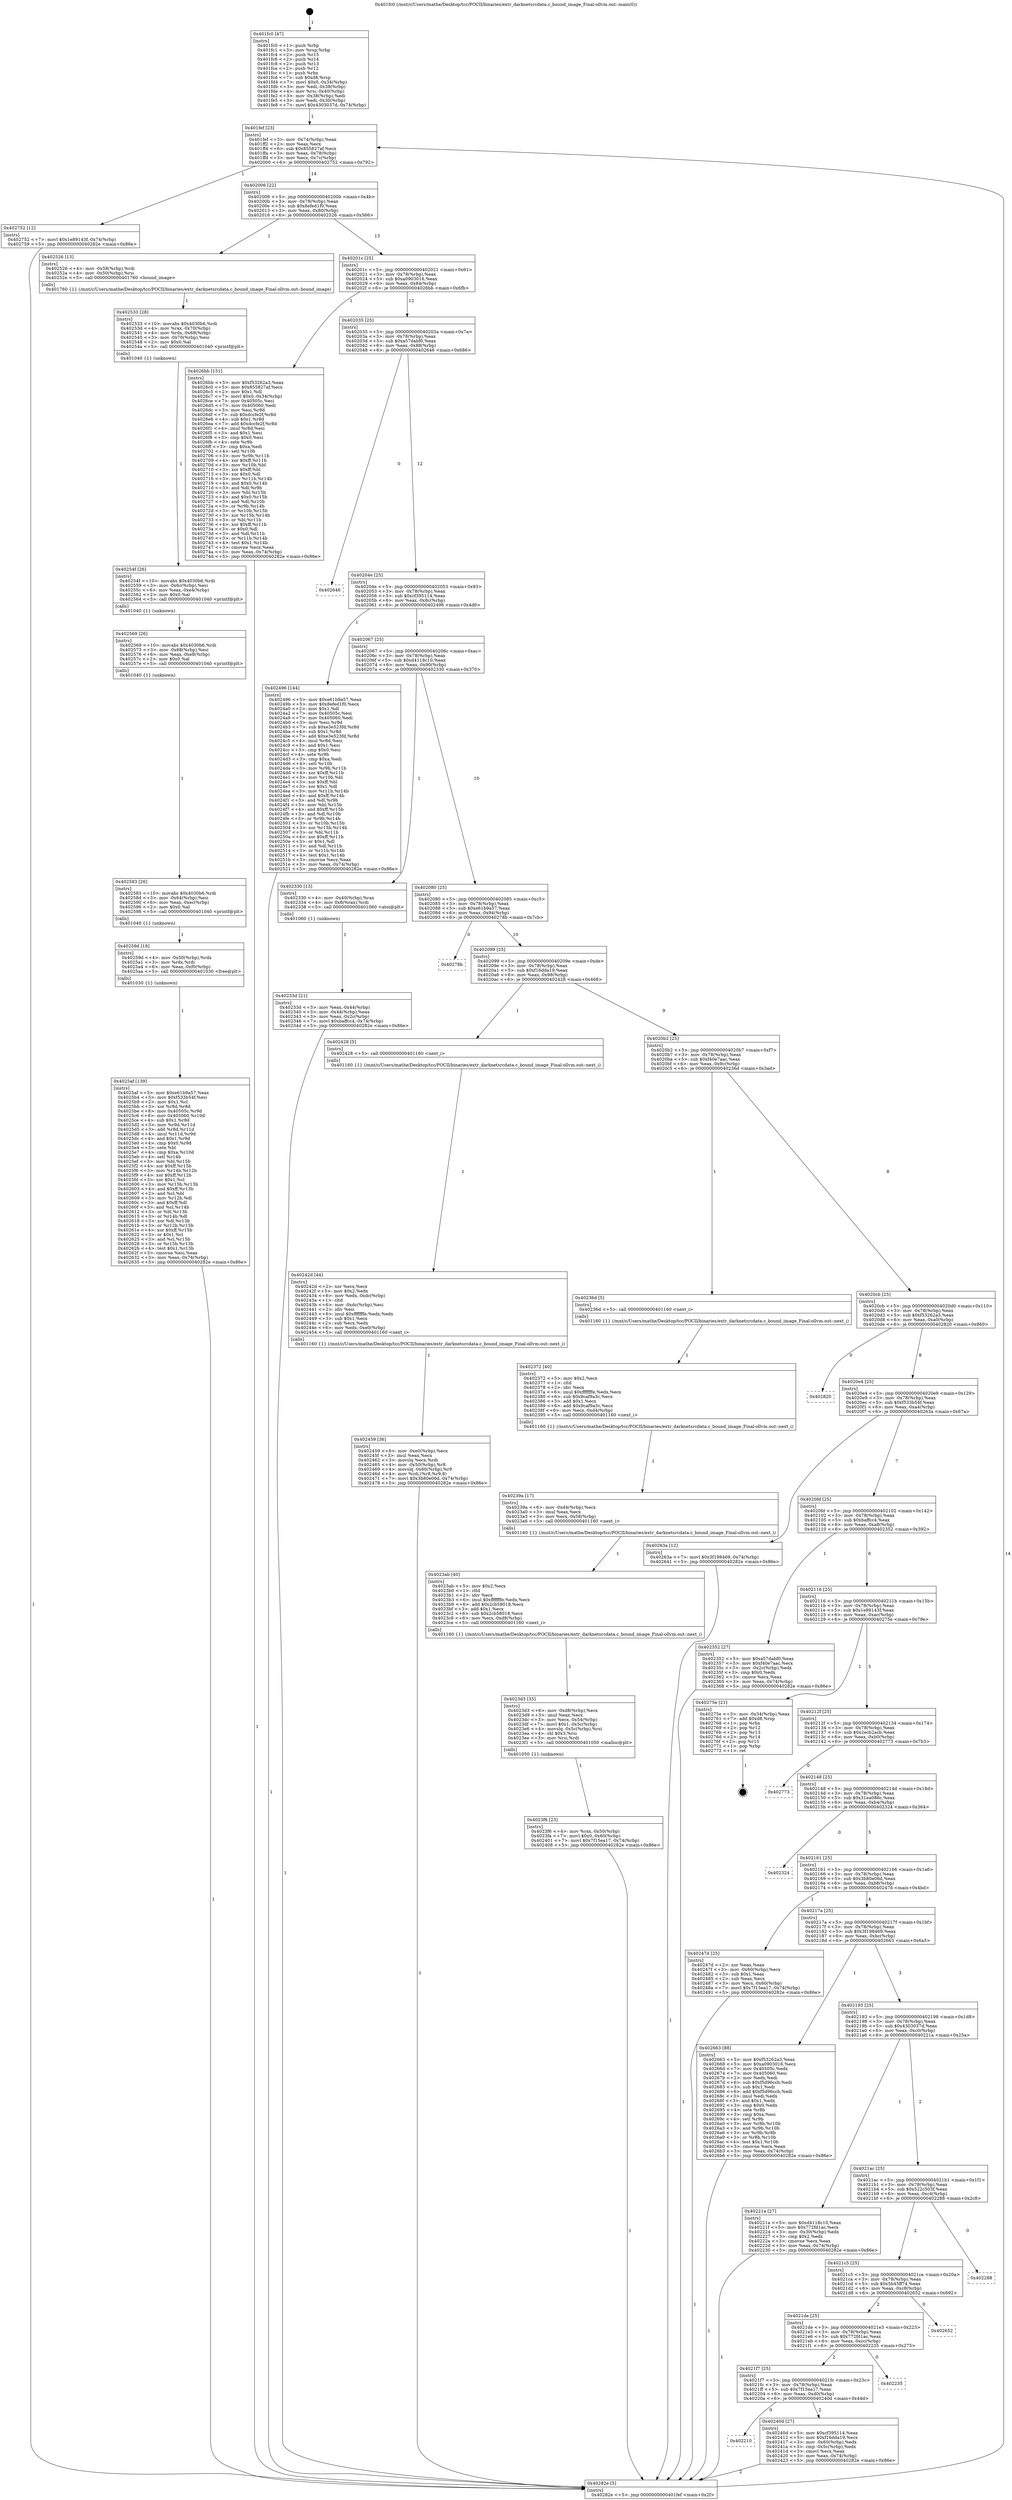 digraph "0x401fc0" {
  label = "0x401fc0 (/mnt/c/Users/mathe/Desktop/tcc/POCII/binaries/extr_darknetsrcdata.c_bound_image_Final-ollvm.out::main(0))"
  labelloc = "t"
  node[shape=record]

  Entry [label="",width=0.3,height=0.3,shape=circle,fillcolor=black,style=filled]
  "0x401fef" [label="{
     0x401fef [23]\l
     | [instrs]\l
     &nbsp;&nbsp;0x401fef \<+3\>: mov -0x74(%rbp),%eax\l
     &nbsp;&nbsp;0x401ff2 \<+2\>: mov %eax,%ecx\l
     &nbsp;&nbsp;0x401ff4 \<+6\>: sub $0x855827af,%ecx\l
     &nbsp;&nbsp;0x401ffa \<+3\>: mov %eax,-0x78(%rbp)\l
     &nbsp;&nbsp;0x401ffd \<+3\>: mov %ecx,-0x7c(%rbp)\l
     &nbsp;&nbsp;0x402000 \<+6\>: je 0000000000402752 \<main+0x792\>\l
  }"]
  "0x402752" [label="{
     0x402752 [12]\l
     | [instrs]\l
     &nbsp;&nbsp;0x402752 \<+7\>: movl $0x1e89143f,-0x74(%rbp)\l
     &nbsp;&nbsp;0x402759 \<+5\>: jmp 000000000040282e \<main+0x86e\>\l
  }"]
  "0x402006" [label="{
     0x402006 [22]\l
     | [instrs]\l
     &nbsp;&nbsp;0x402006 \<+5\>: jmp 000000000040200b \<main+0x4b\>\l
     &nbsp;&nbsp;0x40200b \<+3\>: mov -0x78(%rbp),%eax\l
     &nbsp;&nbsp;0x40200e \<+5\>: sub $0x8efed1f0,%eax\l
     &nbsp;&nbsp;0x402013 \<+3\>: mov %eax,-0x80(%rbp)\l
     &nbsp;&nbsp;0x402016 \<+6\>: je 0000000000402526 \<main+0x566\>\l
  }"]
  Exit [label="",width=0.3,height=0.3,shape=circle,fillcolor=black,style=filled,peripheries=2]
  "0x402526" [label="{
     0x402526 [13]\l
     | [instrs]\l
     &nbsp;&nbsp;0x402526 \<+4\>: mov -0x58(%rbp),%rdi\l
     &nbsp;&nbsp;0x40252a \<+4\>: mov -0x50(%rbp),%rsi\l
     &nbsp;&nbsp;0x40252e \<+5\>: call 0000000000401760 \<bound_image\>\l
     | [calls]\l
     &nbsp;&nbsp;0x401760 \{1\} (/mnt/c/Users/mathe/Desktop/tcc/POCII/binaries/extr_darknetsrcdata.c_bound_image_Final-ollvm.out::bound_image)\l
  }"]
  "0x40201c" [label="{
     0x40201c [25]\l
     | [instrs]\l
     &nbsp;&nbsp;0x40201c \<+5\>: jmp 0000000000402021 \<main+0x61\>\l
     &nbsp;&nbsp;0x402021 \<+3\>: mov -0x78(%rbp),%eax\l
     &nbsp;&nbsp;0x402024 \<+5\>: sub $0xa0903016,%eax\l
     &nbsp;&nbsp;0x402029 \<+6\>: mov %eax,-0x84(%rbp)\l
     &nbsp;&nbsp;0x40202f \<+6\>: je 00000000004026bb \<main+0x6fb\>\l
  }"]
  "0x4025af" [label="{
     0x4025af [139]\l
     | [instrs]\l
     &nbsp;&nbsp;0x4025af \<+5\>: mov $0xe61b9a57,%eax\l
     &nbsp;&nbsp;0x4025b4 \<+5\>: mov $0xf533b54f,%esi\l
     &nbsp;&nbsp;0x4025b9 \<+2\>: mov $0x1,%cl\l
     &nbsp;&nbsp;0x4025bb \<+3\>: xor %r8d,%r8d\l
     &nbsp;&nbsp;0x4025be \<+8\>: mov 0x40505c,%r9d\l
     &nbsp;&nbsp;0x4025c6 \<+8\>: mov 0x405060,%r10d\l
     &nbsp;&nbsp;0x4025ce \<+4\>: sub $0x1,%r8d\l
     &nbsp;&nbsp;0x4025d2 \<+3\>: mov %r9d,%r11d\l
     &nbsp;&nbsp;0x4025d5 \<+3\>: add %r8d,%r11d\l
     &nbsp;&nbsp;0x4025d8 \<+4\>: imul %r11d,%r9d\l
     &nbsp;&nbsp;0x4025dc \<+4\>: and $0x1,%r9d\l
     &nbsp;&nbsp;0x4025e0 \<+4\>: cmp $0x0,%r9d\l
     &nbsp;&nbsp;0x4025e4 \<+3\>: sete %bl\l
     &nbsp;&nbsp;0x4025e7 \<+4\>: cmp $0xa,%r10d\l
     &nbsp;&nbsp;0x4025eb \<+4\>: setl %r14b\l
     &nbsp;&nbsp;0x4025ef \<+3\>: mov %bl,%r15b\l
     &nbsp;&nbsp;0x4025f2 \<+4\>: xor $0xff,%r15b\l
     &nbsp;&nbsp;0x4025f6 \<+3\>: mov %r14b,%r12b\l
     &nbsp;&nbsp;0x4025f9 \<+4\>: xor $0xff,%r12b\l
     &nbsp;&nbsp;0x4025fd \<+3\>: xor $0x1,%cl\l
     &nbsp;&nbsp;0x402600 \<+3\>: mov %r15b,%r13b\l
     &nbsp;&nbsp;0x402603 \<+4\>: and $0xff,%r13b\l
     &nbsp;&nbsp;0x402607 \<+2\>: and %cl,%bl\l
     &nbsp;&nbsp;0x402609 \<+3\>: mov %r12b,%dl\l
     &nbsp;&nbsp;0x40260c \<+3\>: and $0xff,%dl\l
     &nbsp;&nbsp;0x40260f \<+3\>: and %cl,%r14b\l
     &nbsp;&nbsp;0x402612 \<+3\>: or %bl,%r13b\l
     &nbsp;&nbsp;0x402615 \<+3\>: or %r14b,%dl\l
     &nbsp;&nbsp;0x402618 \<+3\>: xor %dl,%r13b\l
     &nbsp;&nbsp;0x40261b \<+3\>: or %r12b,%r15b\l
     &nbsp;&nbsp;0x40261e \<+4\>: xor $0xff,%r15b\l
     &nbsp;&nbsp;0x402622 \<+3\>: or $0x1,%cl\l
     &nbsp;&nbsp;0x402625 \<+3\>: and %cl,%r15b\l
     &nbsp;&nbsp;0x402628 \<+3\>: or %r15b,%r13b\l
     &nbsp;&nbsp;0x40262b \<+4\>: test $0x1,%r13b\l
     &nbsp;&nbsp;0x40262f \<+3\>: cmovne %esi,%eax\l
     &nbsp;&nbsp;0x402632 \<+3\>: mov %eax,-0x74(%rbp)\l
     &nbsp;&nbsp;0x402635 \<+5\>: jmp 000000000040282e \<main+0x86e\>\l
  }"]
  "0x4026bb" [label="{
     0x4026bb [151]\l
     | [instrs]\l
     &nbsp;&nbsp;0x4026bb \<+5\>: mov $0xf53262a3,%eax\l
     &nbsp;&nbsp;0x4026c0 \<+5\>: mov $0x855827af,%ecx\l
     &nbsp;&nbsp;0x4026c5 \<+2\>: mov $0x1,%dl\l
     &nbsp;&nbsp;0x4026c7 \<+7\>: movl $0x0,-0x34(%rbp)\l
     &nbsp;&nbsp;0x4026ce \<+7\>: mov 0x40505c,%esi\l
     &nbsp;&nbsp;0x4026d5 \<+7\>: mov 0x405060,%edi\l
     &nbsp;&nbsp;0x4026dc \<+3\>: mov %esi,%r8d\l
     &nbsp;&nbsp;0x4026df \<+7\>: sub $0xdccfe2f,%r8d\l
     &nbsp;&nbsp;0x4026e6 \<+4\>: sub $0x1,%r8d\l
     &nbsp;&nbsp;0x4026ea \<+7\>: add $0xdccfe2f,%r8d\l
     &nbsp;&nbsp;0x4026f1 \<+4\>: imul %r8d,%esi\l
     &nbsp;&nbsp;0x4026f5 \<+3\>: and $0x1,%esi\l
     &nbsp;&nbsp;0x4026f8 \<+3\>: cmp $0x0,%esi\l
     &nbsp;&nbsp;0x4026fb \<+4\>: sete %r9b\l
     &nbsp;&nbsp;0x4026ff \<+3\>: cmp $0xa,%edi\l
     &nbsp;&nbsp;0x402702 \<+4\>: setl %r10b\l
     &nbsp;&nbsp;0x402706 \<+3\>: mov %r9b,%r11b\l
     &nbsp;&nbsp;0x402709 \<+4\>: xor $0xff,%r11b\l
     &nbsp;&nbsp;0x40270d \<+3\>: mov %r10b,%bl\l
     &nbsp;&nbsp;0x402710 \<+3\>: xor $0xff,%bl\l
     &nbsp;&nbsp;0x402713 \<+3\>: xor $0x0,%dl\l
     &nbsp;&nbsp;0x402716 \<+3\>: mov %r11b,%r14b\l
     &nbsp;&nbsp;0x402719 \<+4\>: and $0x0,%r14b\l
     &nbsp;&nbsp;0x40271d \<+3\>: and %dl,%r9b\l
     &nbsp;&nbsp;0x402720 \<+3\>: mov %bl,%r15b\l
     &nbsp;&nbsp;0x402723 \<+4\>: and $0x0,%r15b\l
     &nbsp;&nbsp;0x402727 \<+3\>: and %dl,%r10b\l
     &nbsp;&nbsp;0x40272a \<+3\>: or %r9b,%r14b\l
     &nbsp;&nbsp;0x40272d \<+3\>: or %r10b,%r15b\l
     &nbsp;&nbsp;0x402730 \<+3\>: xor %r15b,%r14b\l
     &nbsp;&nbsp;0x402733 \<+3\>: or %bl,%r11b\l
     &nbsp;&nbsp;0x402736 \<+4\>: xor $0xff,%r11b\l
     &nbsp;&nbsp;0x40273a \<+3\>: or $0x0,%dl\l
     &nbsp;&nbsp;0x40273d \<+3\>: and %dl,%r11b\l
     &nbsp;&nbsp;0x402740 \<+3\>: or %r11b,%r14b\l
     &nbsp;&nbsp;0x402743 \<+4\>: test $0x1,%r14b\l
     &nbsp;&nbsp;0x402747 \<+3\>: cmovne %ecx,%eax\l
     &nbsp;&nbsp;0x40274a \<+3\>: mov %eax,-0x74(%rbp)\l
     &nbsp;&nbsp;0x40274d \<+5\>: jmp 000000000040282e \<main+0x86e\>\l
  }"]
  "0x402035" [label="{
     0x402035 [25]\l
     | [instrs]\l
     &nbsp;&nbsp;0x402035 \<+5\>: jmp 000000000040203a \<main+0x7a\>\l
     &nbsp;&nbsp;0x40203a \<+3\>: mov -0x78(%rbp),%eax\l
     &nbsp;&nbsp;0x40203d \<+5\>: sub $0xa57dabf0,%eax\l
     &nbsp;&nbsp;0x402042 \<+6\>: mov %eax,-0x88(%rbp)\l
     &nbsp;&nbsp;0x402048 \<+6\>: je 0000000000402646 \<main+0x686\>\l
  }"]
  "0x40259d" [label="{
     0x40259d [18]\l
     | [instrs]\l
     &nbsp;&nbsp;0x40259d \<+4\>: mov -0x50(%rbp),%rdx\l
     &nbsp;&nbsp;0x4025a1 \<+3\>: mov %rdx,%rdi\l
     &nbsp;&nbsp;0x4025a4 \<+6\>: mov %eax,-0xf0(%rbp)\l
     &nbsp;&nbsp;0x4025aa \<+5\>: call 0000000000401030 \<free@plt\>\l
     | [calls]\l
     &nbsp;&nbsp;0x401030 \{1\} (unknown)\l
  }"]
  "0x402646" [label="{
     0x402646\l
  }", style=dashed]
  "0x40204e" [label="{
     0x40204e [25]\l
     | [instrs]\l
     &nbsp;&nbsp;0x40204e \<+5\>: jmp 0000000000402053 \<main+0x93\>\l
     &nbsp;&nbsp;0x402053 \<+3\>: mov -0x78(%rbp),%eax\l
     &nbsp;&nbsp;0x402056 \<+5\>: sub $0xcf395114,%eax\l
     &nbsp;&nbsp;0x40205b \<+6\>: mov %eax,-0x8c(%rbp)\l
     &nbsp;&nbsp;0x402061 \<+6\>: je 0000000000402496 \<main+0x4d6\>\l
  }"]
  "0x402583" [label="{
     0x402583 [26]\l
     | [instrs]\l
     &nbsp;&nbsp;0x402583 \<+10\>: movabs $0x4030b6,%rdi\l
     &nbsp;&nbsp;0x40258d \<+3\>: mov -0x64(%rbp),%esi\l
     &nbsp;&nbsp;0x402590 \<+6\>: mov %eax,-0xec(%rbp)\l
     &nbsp;&nbsp;0x402596 \<+2\>: mov $0x0,%al\l
     &nbsp;&nbsp;0x402598 \<+5\>: call 0000000000401040 \<printf@plt\>\l
     | [calls]\l
     &nbsp;&nbsp;0x401040 \{1\} (unknown)\l
  }"]
  "0x402496" [label="{
     0x402496 [144]\l
     | [instrs]\l
     &nbsp;&nbsp;0x402496 \<+5\>: mov $0xe61b9a57,%eax\l
     &nbsp;&nbsp;0x40249b \<+5\>: mov $0x8efed1f0,%ecx\l
     &nbsp;&nbsp;0x4024a0 \<+2\>: mov $0x1,%dl\l
     &nbsp;&nbsp;0x4024a2 \<+7\>: mov 0x40505c,%esi\l
     &nbsp;&nbsp;0x4024a9 \<+7\>: mov 0x405060,%edi\l
     &nbsp;&nbsp;0x4024b0 \<+3\>: mov %esi,%r8d\l
     &nbsp;&nbsp;0x4024b3 \<+7\>: sub $0xe3e523fd,%r8d\l
     &nbsp;&nbsp;0x4024ba \<+4\>: sub $0x1,%r8d\l
     &nbsp;&nbsp;0x4024be \<+7\>: add $0xe3e523fd,%r8d\l
     &nbsp;&nbsp;0x4024c5 \<+4\>: imul %r8d,%esi\l
     &nbsp;&nbsp;0x4024c9 \<+3\>: and $0x1,%esi\l
     &nbsp;&nbsp;0x4024cc \<+3\>: cmp $0x0,%esi\l
     &nbsp;&nbsp;0x4024cf \<+4\>: sete %r9b\l
     &nbsp;&nbsp;0x4024d3 \<+3\>: cmp $0xa,%edi\l
     &nbsp;&nbsp;0x4024d6 \<+4\>: setl %r10b\l
     &nbsp;&nbsp;0x4024da \<+3\>: mov %r9b,%r11b\l
     &nbsp;&nbsp;0x4024dd \<+4\>: xor $0xff,%r11b\l
     &nbsp;&nbsp;0x4024e1 \<+3\>: mov %r10b,%bl\l
     &nbsp;&nbsp;0x4024e4 \<+3\>: xor $0xff,%bl\l
     &nbsp;&nbsp;0x4024e7 \<+3\>: xor $0x1,%dl\l
     &nbsp;&nbsp;0x4024ea \<+3\>: mov %r11b,%r14b\l
     &nbsp;&nbsp;0x4024ed \<+4\>: and $0xff,%r14b\l
     &nbsp;&nbsp;0x4024f1 \<+3\>: and %dl,%r9b\l
     &nbsp;&nbsp;0x4024f4 \<+3\>: mov %bl,%r15b\l
     &nbsp;&nbsp;0x4024f7 \<+4\>: and $0xff,%r15b\l
     &nbsp;&nbsp;0x4024fb \<+3\>: and %dl,%r10b\l
     &nbsp;&nbsp;0x4024fe \<+3\>: or %r9b,%r14b\l
     &nbsp;&nbsp;0x402501 \<+3\>: or %r10b,%r15b\l
     &nbsp;&nbsp;0x402504 \<+3\>: xor %r15b,%r14b\l
     &nbsp;&nbsp;0x402507 \<+3\>: or %bl,%r11b\l
     &nbsp;&nbsp;0x40250a \<+4\>: xor $0xff,%r11b\l
     &nbsp;&nbsp;0x40250e \<+3\>: or $0x1,%dl\l
     &nbsp;&nbsp;0x402511 \<+3\>: and %dl,%r11b\l
     &nbsp;&nbsp;0x402514 \<+3\>: or %r11b,%r14b\l
     &nbsp;&nbsp;0x402517 \<+4\>: test $0x1,%r14b\l
     &nbsp;&nbsp;0x40251b \<+3\>: cmovne %ecx,%eax\l
     &nbsp;&nbsp;0x40251e \<+3\>: mov %eax,-0x74(%rbp)\l
     &nbsp;&nbsp;0x402521 \<+5\>: jmp 000000000040282e \<main+0x86e\>\l
  }"]
  "0x402067" [label="{
     0x402067 [25]\l
     | [instrs]\l
     &nbsp;&nbsp;0x402067 \<+5\>: jmp 000000000040206c \<main+0xac\>\l
     &nbsp;&nbsp;0x40206c \<+3\>: mov -0x78(%rbp),%eax\l
     &nbsp;&nbsp;0x40206f \<+5\>: sub $0xd4118c10,%eax\l
     &nbsp;&nbsp;0x402074 \<+6\>: mov %eax,-0x90(%rbp)\l
     &nbsp;&nbsp;0x40207a \<+6\>: je 0000000000402330 \<main+0x370\>\l
  }"]
  "0x402569" [label="{
     0x402569 [26]\l
     | [instrs]\l
     &nbsp;&nbsp;0x402569 \<+10\>: movabs $0x4030b6,%rdi\l
     &nbsp;&nbsp;0x402573 \<+3\>: mov -0x68(%rbp),%esi\l
     &nbsp;&nbsp;0x402576 \<+6\>: mov %eax,-0xe8(%rbp)\l
     &nbsp;&nbsp;0x40257c \<+2\>: mov $0x0,%al\l
     &nbsp;&nbsp;0x40257e \<+5\>: call 0000000000401040 \<printf@plt\>\l
     | [calls]\l
     &nbsp;&nbsp;0x401040 \{1\} (unknown)\l
  }"]
  "0x402330" [label="{
     0x402330 [13]\l
     | [instrs]\l
     &nbsp;&nbsp;0x402330 \<+4\>: mov -0x40(%rbp),%rax\l
     &nbsp;&nbsp;0x402334 \<+4\>: mov 0x8(%rax),%rdi\l
     &nbsp;&nbsp;0x402338 \<+5\>: call 0000000000401060 \<atoi@plt\>\l
     | [calls]\l
     &nbsp;&nbsp;0x401060 \{1\} (unknown)\l
  }"]
  "0x402080" [label="{
     0x402080 [25]\l
     | [instrs]\l
     &nbsp;&nbsp;0x402080 \<+5\>: jmp 0000000000402085 \<main+0xc5\>\l
     &nbsp;&nbsp;0x402085 \<+3\>: mov -0x78(%rbp),%eax\l
     &nbsp;&nbsp;0x402088 \<+5\>: sub $0xe61b9a57,%eax\l
     &nbsp;&nbsp;0x40208d \<+6\>: mov %eax,-0x94(%rbp)\l
     &nbsp;&nbsp;0x402093 \<+6\>: je 000000000040278b \<main+0x7cb\>\l
  }"]
  "0x40254f" [label="{
     0x40254f [26]\l
     | [instrs]\l
     &nbsp;&nbsp;0x40254f \<+10\>: movabs $0x4030b6,%rdi\l
     &nbsp;&nbsp;0x402559 \<+3\>: mov -0x6c(%rbp),%esi\l
     &nbsp;&nbsp;0x40255c \<+6\>: mov %eax,-0xe4(%rbp)\l
     &nbsp;&nbsp;0x402562 \<+2\>: mov $0x0,%al\l
     &nbsp;&nbsp;0x402564 \<+5\>: call 0000000000401040 \<printf@plt\>\l
     | [calls]\l
     &nbsp;&nbsp;0x401040 \{1\} (unknown)\l
  }"]
  "0x40278b" [label="{
     0x40278b\l
  }", style=dashed]
  "0x402099" [label="{
     0x402099 [25]\l
     | [instrs]\l
     &nbsp;&nbsp;0x402099 \<+5\>: jmp 000000000040209e \<main+0xde\>\l
     &nbsp;&nbsp;0x40209e \<+3\>: mov -0x78(%rbp),%eax\l
     &nbsp;&nbsp;0x4020a1 \<+5\>: sub $0xf16dda19,%eax\l
     &nbsp;&nbsp;0x4020a6 \<+6\>: mov %eax,-0x98(%rbp)\l
     &nbsp;&nbsp;0x4020ac \<+6\>: je 0000000000402428 \<main+0x468\>\l
  }"]
  "0x402533" [label="{
     0x402533 [28]\l
     | [instrs]\l
     &nbsp;&nbsp;0x402533 \<+10\>: movabs $0x4030b6,%rdi\l
     &nbsp;&nbsp;0x40253d \<+4\>: mov %rax,-0x70(%rbp)\l
     &nbsp;&nbsp;0x402541 \<+4\>: mov %rdx,-0x68(%rbp)\l
     &nbsp;&nbsp;0x402545 \<+3\>: mov -0x70(%rbp),%esi\l
     &nbsp;&nbsp;0x402548 \<+2\>: mov $0x0,%al\l
     &nbsp;&nbsp;0x40254a \<+5\>: call 0000000000401040 \<printf@plt\>\l
     | [calls]\l
     &nbsp;&nbsp;0x401040 \{1\} (unknown)\l
  }"]
  "0x402428" [label="{
     0x402428 [5]\l
     | [instrs]\l
     &nbsp;&nbsp;0x402428 \<+5\>: call 0000000000401160 \<next_i\>\l
     | [calls]\l
     &nbsp;&nbsp;0x401160 \{1\} (/mnt/c/Users/mathe/Desktop/tcc/POCII/binaries/extr_darknetsrcdata.c_bound_image_Final-ollvm.out::next_i)\l
  }"]
  "0x4020b2" [label="{
     0x4020b2 [25]\l
     | [instrs]\l
     &nbsp;&nbsp;0x4020b2 \<+5\>: jmp 00000000004020b7 \<main+0xf7\>\l
     &nbsp;&nbsp;0x4020b7 \<+3\>: mov -0x78(%rbp),%eax\l
     &nbsp;&nbsp;0x4020ba \<+5\>: sub $0xf40e7aac,%eax\l
     &nbsp;&nbsp;0x4020bf \<+6\>: mov %eax,-0x9c(%rbp)\l
     &nbsp;&nbsp;0x4020c5 \<+6\>: je 000000000040236d \<main+0x3ad\>\l
  }"]
  "0x402459" [label="{
     0x402459 [36]\l
     | [instrs]\l
     &nbsp;&nbsp;0x402459 \<+6\>: mov -0xe0(%rbp),%ecx\l
     &nbsp;&nbsp;0x40245f \<+3\>: imul %eax,%ecx\l
     &nbsp;&nbsp;0x402462 \<+3\>: movslq %ecx,%rdi\l
     &nbsp;&nbsp;0x402465 \<+4\>: mov -0x50(%rbp),%r8\l
     &nbsp;&nbsp;0x402469 \<+4\>: movslq -0x60(%rbp),%r9\l
     &nbsp;&nbsp;0x40246d \<+4\>: mov %rdi,(%r8,%r9,8)\l
     &nbsp;&nbsp;0x402471 \<+7\>: movl $0x3b80e06d,-0x74(%rbp)\l
     &nbsp;&nbsp;0x402478 \<+5\>: jmp 000000000040282e \<main+0x86e\>\l
  }"]
  "0x40236d" [label="{
     0x40236d [5]\l
     | [instrs]\l
     &nbsp;&nbsp;0x40236d \<+5\>: call 0000000000401160 \<next_i\>\l
     | [calls]\l
     &nbsp;&nbsp;0x401160 \{1\} (/mnt/c/Users/mathe/Desktop/tcc/POCII/binaries/extr_darknetsrcdata.c_bound_image_Final-ollvm.out::next_i)\l
  }"]
  "0x4020cb" [label="{
     0x4020cb [25]\l
     | [instrs]\l
     &nbsp;&nbsp;0x4020cb \<+5\>: jmp 00000000004020d0 \<main+0x110\>\l
     &nbsp;&nbsp;0x4020d0 \<+3\>: mov -0x78(%rbp),%eax\l
     &nbsp;&nbsp;0x4020d3 \<+5\>: sub $0xf53262a3,%eax\l
     &nbsp;&nbsp;0x4020d8 \<+6\>: mov %eax,-0xa0(%rbp)\l
     &nbsp;&nbsp;0x4020de \<+6\>: je 0000000000402820 \<main+0x860\>\l
  }"]
  "0x40242d" [label="{
     0x40242d [44]\l
     | [instrs]\l
     &nbsp;&nbsp;0x40242d \<+2\>: xor %ecx,%ecx\l
     &nbsp;&nbsp;0x40242f \<+5\>: mov $0x2,%edx\l
     &nbsp;&nbsp;0x402434 \<+6\>: mov %edx,-0xdc(%rbp)\l
     &nbsp;&nbsp;0x40243a \<+1\>: cltd\l
     &nbsp;&nbsp;0x40243b \<+6\>: mov -0xdc(%rbp),%esi\l
     &nbsp;&nbsp;0x402441 \<+2\>: idiv %esi\l
     &nbsp;&nbsp;0x402443 \<+6\>: imul $0xfffffffe,%edx,%edx\l
     &nbsp;&nbsp;0x402449 \<+3\>: sub $0x1,%ecx\l
     &nbsp;&nbsp;0x40244c \<+2\>: sub %ecx,%edx\l
     &nbsp;&nbsp;0x40244e \<+6\>: mov %edx,-0xe0(%rbp)\l
     &nbsp;&nbsp;0x402454 \<+5\>: call 0000000000401160 \<next_i\>\l
     | [calls]\l
     &nbsp;&nbsp;0x401160 \{1\} (/mnt/c/Users/mathe/Desktop/tcc/POCII/binaries/extr_darknetsrcdata.c_bound_image_Final-ollvm.out::next_i)\l
  }"]
  "0x402820" [label="{
     0x402820\l
  }", style=dashed]
  "0x4020e4" [label="{
     0x4020e4 [25]\l
     | [instrs]\l
     &nbsp;&nbsp;0x4020e4 \<+5\>: jmp 00000000004020e9 \<main+0x129\>\l
     &nbsp;&nbsp;0x4020e9 \<+3\>: mov -0x78(%rbp),%eax\l
     &nbsp;&nbsp;0x4020ec \<+5\>: sub $0xf533b54f,%eax\l
     &nbsp;&nbsp;0x4020f1 \<+6\>: mov %eax,-0xa4(%rbp)\l
     &nbsp;&nbsp;0x4020f7 \<+6\>: je 000000000040263a \<main+0x67a\>\l
  }"]
  "0x402210" [label="{
     0x402210\l
  }", style=dashed]
  "0x40263a" [label="{
     0x40263a [12]\l
     | [instrs]\l
     &nbsp;&nbsp;0x40263a \<+7\>: movl $0x3f198469,-0x74(%rbp)\l
     &nbsp;&nbsp;0x402641 \<+5\>: jmp 000000000040282e \<main+0x86e\>\l
  }"]
  "0x4020fd" [label="{
     0x4020fd [25]\l
     | [instrs]\l
     &nbsp;&nbsp;0x4020fd \<+5\>: jmp 0000000000402102 \<main+0x142\>\l
     &nbsp;&nbsp;0x402102 \<+3\>: mov -0x78(%rbp),%eax\l
     &nbsp;&nbsp;0x402105 \<+5\>: sub $0xbaffcc4,%eax\l
     &nbsp;&nbsp;0x40210a \<+6\>: mov %eax,-0xa8(%rbp)\l
     &nbsp;&nbsp;0x402110 \<+6\>: je 0000000000402352 \<main+0x392\>\l
  }"]
  "0x40240d" [label="{
     0x40240d [27]\l
     | [instrs]\l
     &nbsp;&nbsp;0x40240d \<+5\>: mov $0xcf395114,%eax\l
     &nbsp;&nbsp;0x402412 \<+5\>: mov $0xf16dda19,%ecx\l
     &nbsp;&nbsp;0x402417 \<+3\>: mov -0x60(%rbp),%edx\l
     &nbsp;&nbsp;0x40241a \<+3\>: cmp -0x5c(%rbp),%edx\l
     &nbsp;&nbsp;0x40241d \<+3\>: cmovl %ecx,%eax\l
     &nbsp;&nbsp;0x402420 \<+3\>: mov %eax,-0x74(%rbp)\l
     &nbsp;&nbsp;0x402423 \<+5\>: jmp 000000000040282e \<main+0x86e\>\l
  }"]
  "0x402352" [label="{
     0x402352 [27]\l
     | [instrs]\l
     &nbsp;&nbsp;0x402352 \<+5\>: mov $0xa57dabf0,%eax\l
     &nbsp;&nbsp;0x402357 \<+5\>: mov $0xf40e7aac,%ecx\l
     &nbsp;&nbsp;0x40235c \<+3\>: mov -0x2c(%rbp),%edx\l
     &nbsp;&nbsp;0x40235f \<+3\>: cmp $0x0,%edx\l
     &nbsp;&nbsp;0x402362 \<+3\>: cmove %ecx,%eax\l
     &nbsp;&nbsp;0x402365 \<+3\>: mov %eax,-0x74(%rbp)\l
     &nbsp;&nbsp;0x402368 \<+5\>: jmp 000000000040282e \<main+0x86e\>\l
  }"]
  "0x402116" [label="{
     0x402116 [25]\l
     | [instrs]\l
     &nbsp;&nbsp;0x402116 \<+5\>: jmp 000000000040211b \<main+0x15b\>\l
     &nbsp;&nbsp;0x40211b \<+3\>: mov -0x78(%rbp),%eax\l
     &nbsp;&nbsp;0x40211e \<+5\>: sub $0x1e89143f,%eax\l
     &nbsp;&nbsp;0x402123 \<+6\>: mov %eax,-0xac(%rbp)\l
     &nbsp;&nbsp;0x402129 \<+6\>: je 000000000040275e \<main+0x79e\>\l
  }"]
  "0x4021f7" [label="{
     0x4021f7 [25]\l
     | [instrs]\l
     &nbsp;&nbsp;0x4021f7 \<+5\>: jmp 00000000004021fc \<main+0x23c\>\l
     &nbsp;&nbsp;0x4021fc \<+3\>: mov -0x78(%rbp),%eax\l
     &nbsp;&nbsp;0x4021ff \<+5\>: sub $0x7f15ea17,%eax\l
     &nbsp;&nbsp;0x402204 \<+6\>: mov %eax,-0xd0(%rbp)\l
     &nbsp;&nbsp;0x40220a \<+6\>: je 000000000040240d \<main+0x44d\>\l
  }"]
  "0x40275e" [label="{
     0x40275e [21]\l
     | [instrs]\l
     &nbsp;&nbsp;0x40275e \<+3\>: mov -0x34(%rbp),%eax\l
     &nbsp;&nbsp;0x402761 \<+7\>: add $0xd8,%rsp\l
     &nbsp;&nbsp;0x402768 \<+1\>: pop %rbx\l
     &nbsp;&nbsp;0x402769 \<+2\>: pop %r12\l
     &nbsp;&nbsp;0x40276b \<+2\>: pop %r13\l
     &nbsp;&nbsp;0x40276d \<+2\>: pop %r14\l
     &nbsp;&nbsp;0x40276f \<+2\>: pop %r15\l
     &nbsp;&nbsp;0x402771 \<+1\>: pop %rbp\l
     &nbsp;&nbsp;0x402772 \<+1\>: ret\l
  }"]
  "0x40212f" [label="{
     0x40212f [25]\l
     | [instrs]\l
     &nbsp;&nbsp;0x40212f \<+5\>: jmp 0000000000402134 \<main+0x174\>\l
     &nbsp;&nbsp;0x402134 \<+3\>: mov -0x78(%rbp),%eax\l
     &nbsp;&nbsp;0x402137 \<+5\>: sub $0x2ecb2acb,%eax\l
     &nbsp;&nbsp;0x40213c \<+6\>: mov %eax,-0xb0(%rbp)\l
     &nbsp;&nbsp;0x402142 \<+6\>: je 0000000000402773 \<main+0x7b3\>\l
  }"]
  "0x402235" [label="{
     0x402235\l
  }", style=dashed]
  "0x402773" [label="{
     0x402773\l
  }", style=dashed]
  "0x402148" [label="{
     0x402148 [25]\l
     | [instrs]\l
     &nbsp;&nbsp;0x402148 \<+5\>: jmp 000000000040214d \<main+0x18d\>\l
     &nbsp;&nbsp;0x40214d \<+3\>: mov -0x78(%rbp),%eax\l
     &nbsp;&nbsp;0x402150 \<+5\>: sub $0x31ea086c,%eax\l
     &nbsp;&nbsp;0x402155 \<+6\>: mov %eax,-0xb4(%rbp)\l
     &nbsp;&nbsp;0x40215b \<+6\>: je 0000000000402324 \<main+0x364\>\l
  }"]
  "0x4021de" [label="{
     0x4021de [25]\l
     | [instrs]\l
     &nbsp;&nbsp;0x4021de \<+5\>: jmp 00000000004021e3 \<main+0x223\>\l
     &nbsp;&nbsp;0x4021e3 \<+3\>: mov -0x78(%rbp),%eax\l
     &nbsp;&nbsp;0x4021e6 \<+5\>: sub $0x772fd1ac,%eax\l
     &nbsp;&nbsp;0x4021eb \<+6\>: mov %eax,-0xcc(%rbp)\l
     &nbsp;&nbsp;0x4021f1 \<+6\>: je 0000000000402235 \<main+0x275\>\l
  }"]
  "0x402324" [label="{
     0x402324\l
  }", style=dashed]
  "0x402161" [label="{
     0x402161 [25]\l
     | [instrs]\l
     &nbsp;&nbsp;0x402161 \<+5\>: jmp 0000000000402166 \<main+0x1a6\>\l
     &nbsp;&nbsp;0x402166 \<+3\>: mov -0x78(%rbp),%eax\l
     &nbsp;&nbsp;0x402169 \<+5\>: sub $0x3b80e06d,%eax\l
     &nbsp;&nbsp;0x40216e \<+6\>: mov %eax,-0xb8(%rbp)\l
     &nbsp;&nbsp;0x402174 \<+6\>: je 000000000040247d \<main+0x4bd\>\l
  }"]
  "0x402652" [label="{
     0x402652\l
  }", style=dashed]
  "0x40247d" [label="{
     0x40247d [25]\l
     | [instrs]\l
     &nbsp;&nbsp;0x40247d \<+2\>: xor %eax,%eax\l
     &nbsp;&nbsp;0x40247f \<+3\>: mov -0x60(%rbp),%ecx\l
     &nbsp;&nbsp;0x402482 \<+3\>: sub $0x1,%eax\l
     &nbsp;&nbsp;0x402485 \<+2\>: sub %eax,%ecx\l
     &nbsp;&nbsp;0x402487 \<+3\>: mov %ecx,-0x60(%rbp)\l
     &nbsp;&nbsp;0x40248a \<+7\>: movl $0x7f15ea17,-0x74(%rbp)\l
     &nbsp;&nbsp;0x402491 \<+5\>: jmp 000000000040282e \<main+0x86e\>\l
  }"]
  "0x40217a" [label="{
     0x40217a [25]\l
     | [instrs]\l
     &nbsp;&nbsp;0x40217a \<+5\>: jmp 000000000040217f \<main+0x1bf\>\l
     &nbsp;&nbsp;0x40217f \<+3\>: mov -0x78(%rbp),%eax\l
     &nbsp;&nbsp;0x402182 \<+5\>: sub $0x3f198469,%eax\l
     &nbsp;&nbsp;0x402187 \<+6\>: mov %eax,-0xbc(%rbp)\l
     &nbsp;&nbsp;0x40218d \<+6\>: je 0000000000402663 \<main+0x6a3\>\l
  }"]
  "0x4021c5" [label="{
     0x4021c5 [25]\l
     | [instrs]\l
     &nbsp;&nbsp;0x4021c5 \<+5\>: jmp 00000000004021ca \<main+0x20a\>\l
     &nbsp;&nbsp;0x4021ca \<+3\>: mov -0x78(%rbp),%eax\l
     &nbsp;&nbsp;0x4021cd \<+5\>: sub $0x5b45ff74,%eax\l
     &nbsp;&nbsp;0x4021d2 \<+6\>: mov %eax,-0xc8(%rbp)\l
     &nbsp;&nbsp;0x4021d8 \<+6\>: je 0000000000402652 \<main+0x692\>\l
  }"]
  "0x402663" [label="{
     0x402663 [88]\l
     | [instrs]\l
     &nbsp;&nbsp;0x402663 \<+5\>: mov $0xf53262a3,%eax\l
     &nbsp;&nbsp;0x402668 \<+5\>: mov $0xa0903016,%ecx\l
     &nbsp;&nbsp;0x40266d \<+7\>: mov 0x40505c,%edx\l
     &nbsp;&nbsp;0x402674 \<+7\>: mov 0x405060,%esi\l
     &nbsp;&nbsp;0x40267b \<+2\>: mov %edx,%edi\l
     &nbsp;&nbsp;0x40267d \<+6\>: sub $0xf5d96ccb,%edi\l
     &nbsp;&nbsp;0x402683 \<+3\>: sub $0x1,%edi\l
     &nbsp;&nbsp;0x402686 \<+6\>: add $0xf5d96ccb,%edi\l
     &nbsp;&nbsp;0x40268c \<+3\>: imul %edi,%edx\l
     &nbsp;&nbsp;0x40268f \<+3\>: and $0x1,%edx\l
     &nbsp;&nbsp;0x402692 \<+3\>: cmp $0x0,%edx\l
     &nbsp;&nbsp;0x402695 \<+4\>: sete %r8b\l
     &nbsp;&nbsp;0x402699 \<+3\>: cmp $0xa,%esi\l
     &nbsp;&nbsp;0x40269c \<+4\>: setl %r9b\l
     &nbsp;&nbsp;0x4026a0 \<+3\>: mov %r8b,%r10b\l
     &nbsp;&nbsp;0x4026a3 \<+3\>: and %r9b,%r10b\l
     &nbsp;&nbsp;0x4026a6 \<+3\>: xor %r9b,%r8b\l
     &nbsp;&nbsp;0x4026a9 \<+3\>: or %r8b,%r10b\l
     &nbsp;&nbsp;0x4026ac \<+4\>: test $0x1,%r10b\l
     &nbsp;&nbsp;0x4026b0 \<+3\>: cmovne %ecx,%eax\l
     &nbsp;&nbsp;0x4026b3 \<+3\>: mov %eax,-0x74(%rbp)\l
     &nbsp;&nbsp;0x4026b6 \<+5\>: jmp 000000000040282e \<main+0x86e\>\l
  }"]
  "0x402193" [label="{
     0x402193 [25]\l
     | [instrs]\l
     &nbsp;&nbsp;0x402193 \<+5\>: jmp 0000000000402198 \<main+0x1d8\>\l
     &nbsp;&nbsp;0x402198 \<+3\>: mov -0x78(%rbp),%eax\l
     &nbsp;&nbsp;0x40219b \<+5\>: sub $0x4303037d,%eax\l
     &nbsp;&nbsp;0x4021a0 \<+6\>: mov %eax,-0xc0(%rbp)\l
     &nbsp;&nbsp;0x4021a6 \<+6\>: je 000000000040221a \<main+0x25a\>\l
  }"]
  "0x402288" [label="{
     0x402288\l
  }", style=dashed]
  "0x40221a" [label="{
     0x40221a [27]\l
     | [instrs]\l
     &nbsp;&nbsp;0x40221a \<+5\>: mov $0xd4118c10,%eax\l
     &nbsp;&nbsp;0x40221f \<+5\>: mov $0x772fd1ac,%ecx\l
     &nbsp;&nbsp;0x402224 \<+3\>: mov -0x30(%rbp),%edx\l
     &nbsp;&nbsp;0x402227 \<+3\>: cmp $0x2,%edx\l
     &nbsp;&nbsp;0x40222a \<+3\>: cmovne %ecx,%eax\l
     &nbsp;&nbsp;0x40222d \<+3\>: mov %eax,-0x74(%rbp)\l
     &nbsp;&nbsp;0x402230 \<+5\>: jmp 000000000040282e \<main+0x86e\>\l
  }"]
  "0x4021ac" [label="{
     0x4021ac [25]\l
     | [instrs]\l
     &nbsp;&nbsp;0x4021ac \<+5\>: jmp 00000000004021b1 \<main+0x1f1\>\l
     &nbsp;&nbsp;0x4021b1 \<+3\>: mov -0x78(%rbp),%eax\l
     &nbsp;&nbsp;0x4021b4 \<+5\>: sub $0x522c503f,%eax\l
     &nbsp;&nbsp;0x4021b9 \<+6\>: mov %eax,-0xc4(%rbp)\l
     &nbsp;&nbsp;0x4021bf \<+6\>: je 0000000000402288 \<main+0x2c8\>\l
  }"]
  "0x40282e" [label="{
     0x40282e [5]\l
     | [instrs]\l
     &nbsp;&nbsp;0x40282e \<+5\>: jmp 0000000000401fef \<main+0x2f\>\l
  }"]
  "0x401fc0" [label="{
     0x401fc0 [47]\l
     | [instrs]\l
     &nbsp;&nbsp;0x401fc0 \<+1\>: push %rbp\l
     &nbsp;&nbsp;0x401fc1 \<+3\>: mov %rsp,%rbp\l
     &nbsp;&nbsp;0x401fc4 \<+2\>: push %r15\l
     &nbsp;&nbsp;0x401fc6 \<+2\>: push %r14\l
     &nbsp;&nbsp;0x401fc8 \<+2\>: push %r13\l
     &nbsp;&nbsp;0x401fca \<+2\>: push %r12\l
     &nbsp;&nbsp;0x401fcc \<+1\>: push %rbx\l
     &nbsp;&nbsp;0x401fcd \<+7\>: sub $0xd8,%rsp\l
     &nbsp;&nbsp;0x401fd4 \<+7\>: movl $0x0,-0x34(%rbp)\l
     &nbsp;&nbsp;0x401fdb \<+3\>: mov %edi,-0x38(%rbp)\l
     &nbsp;&nbsp;0x401fde \<+4\>: mov %rsi,-0x40(%rbp)\l
     &nbsp;&nbsp;0x401fe2 \<+3\>: mov -0x38(%rbp),%edi\l
     &nbsp;&nbsp;0x401fe5 \<+3\>: mov %edi,-0x30(%rbp)\l
     &nbsp;&nbsp;0x401fe8 \<+7\>: movl $0x4303037d,-0x74(%rbp)\l
  }"]
  "0x40233d" [label="{
     0x40233d [21]\l
     | [instrs]\l
     &nbsp;&nbsp;0x40233d \<+3\>: mov %eax,-0x44(%rbp)\l
     &nbsp;&nbsp;0x402340 \<+3\>: mov -0x44(%rbp),%eax\l
     &nbsp;&nbsp;0x402343 \<+3\>: mov %eax,-0x2c(%rbp)\l
     &nbsp;&nbsp;0x402346 \<+7\>: movl $0xbaffcc4,-0x74(%rbp)\l
     &nbsp;&nbsp;0x40234d \<+5\>: jmp 000000000040282e \<main+0x86e\>\l
  }"]
  "0x402372" [label="{
     0x402372 [40]\l
     | [instrs]\l
     &nbsp;&nbsp;0x402372 \<+5\>: mov $0x2,%ecx\l
     &nbsp;&nbsp;0x402377 \<+1\>: cltd\l
     &nbsp;&nbsp;0x402378 \<+2\>: idiv %ecx\l
     &nbsp;&nbsp;0x40237a \<+6\>: imul $0xfffffffe,%edx,%ecx\l
     &nbsp;&nbsp;0x402380 \<+6\>: sub $0x9caf9a3c,%ecx\l
     &nbsp;&nbsp;0x402386 \<+3\>: add $0x1,%ecx\l
     &nbsp;&nbsp;0x402389 \<+6\>: add $0x9caf9a3c,%ecx\l
     &nbsp;&nbsp;0x40238f \<+6\>: mov %ecx,-0xd4(%rbp)\l
     &nbsp;&nbsp;0x402395 \<+5\>: call 0000000000401160 \<next_i\>\l
     | [calls]\l
     &nbsp;&nbsp;0x401160 \{1\} (/mnt/c/Users/mathe/Desktop/tcc/POCII/binaries/extr_darknetsrcdata.c_bound_image_Final-ollvm.out::next_i)\l
  }"]
  "0x40239a" [label="{
     0x40239a [17]\l
     | [instrs]\l
     &nbsp;&nbsp;0x40239a \<+6\>: mov -0xd4(%rbp),%ecx\l
     &nbsp;&nbsp;0x4023a0 \<+3\>: imul %eax,%ecx\l
     &nbsp;&nbsp;0x4023a3 \<+3\>: mov %ecx,-0x58(%rbp)\l
     &nbsp;&nbsp;0x4023a6 \<+5\>: call 0000000000401160 \<next_i\>\l
     | [calls]\l
     &nbsp;&nbsp;0x401160 \{1\} (/mnt/c/Users/mathe/Desktop/tcc/POCII/binaries/extr_darknetsrcdata.c_bound_image_Final-ollvm.out::next_i)\l
  }"]
  "0x4023ab" [label="{
     0x4023ab [40]\l
     | [instrs]\l
     &nbsp;&nbsp;0x4023ab \<+5\>: mov $0x2,%ecx\l
     &nbsp;&nbsp;0x4023b0 \<+1\>: cltd\l
     &nbsp;&nbsp;0x4023b1 \<+2\>: idiv %ecx\l
     &nbsp;&nbsp;0x4023b3 \<+6\>: imul $0xfffffffe,%edx,%ecx\l
     &nbsp;&nbsp;0x4023b9 \<+6\>: add $0x2cb58018,%ecx\l
     &nbsp;&nbsp;0x4023bf \<+3\>: add $0x1,%ecx\l
     &nbsp;&nbsp;0x4023c2 \<+6\>: sub $0x2cb58018,%ecx\l
     &nbsp;&nbsp;0x4023c8 \<+6\>: mov %ecx,-0xd8(%rbp)\l
     &nbsp;&nbsp;0x4023ce \<+5\>: call 0000000000401160 \<next_i\>\l
     | [calls]\l
     &nbsp;&nbsp;0x401160 \{1\} (/mnt/c/Users/mathe/Desktop/tcc/POCII/binaries/extr_darknetsrcdata.c_bound_image_Final-ollvm.out::next_i)\l
  }"]
  "0x4023d3" [label="{
     0x4023d3 [35]\l
     | [instrs]\l
     &nbsp;&nbsp;0x4023d3 \<+6\>: mov -0xd8(%rbp),%ecx\l
     &nbsp;&nbsp;0x4023d9 \<+3\>: imul %eax,%ecx\l
     &nbsp;&nbsp;0x4023dc \<+3\>: mov %ecx,-0x54(%rbp)\l
     &nbsp;&nbsp;0x4023df \<+7\>: movl $0x1,-0x5c(%rbp)\l
     &nbsp;&nbsp;0x4023e6 \<+4\>: movslq -0x5c(%rbp),%rsi\l
     &nbsp;&nbsp;0x4023ea \<+4\>: shl $0x3,%rsi\l
     &nbsp;&nbsp;0x4023ee \<+3\>: mov %rsi,%rdi\l
     &nbsp;&nbsp;0x4023f1 \<+5\>: call 0000000000401050 \<malloc@plt\>\l
     | [calls]\l
     &nbsp;&nbsp;0x401050 \{1\} (unknown)\l
  }"]
  "0x4023f6" [label="{
     0x4023f6 [23]\l
     | [instrs]\l
     &nbsp;&nbsp;0x4023f6 \<+4\>: mov %rax,-0x50(%rbp)\l
     &nbsp;&nbsp;0x4023fa \<+7\>: movl $0x0,-0x60(%rbp)\l
     &nbsp;&nbsp;0x402401 \<+7\>: movl $0x7f15ea17,-0x74(%rbp)\l
     &nbsp;&nbsp;0x402408 \<+5\>: jmp 000000000040282e \<main+0x86e\>\l
  }"]
  Entry -> "0x401fc0" [label=" 1"]
  "0x401fef" -> "0x402752" [label=" 1"]
  "0x401fef" -> "0x402006" [label=" 14"]
  "0x40275e" -> Exit [label=" 1"]
  "0x402006" -> "0x402526" [label=" 1"]
  "0x402006" -> "0x40201c" [label=" 13"]
  "0x402752" -> "0x40282e" [label=" 1"]
  "0x40201c" -> "0x4026bb" [label=" 1"]
  "0x40201c" -> "0x402035" [label=" 12"]
  "0x4026bb" -> "0x40282e" [label=" 1"]
  "0x402035" -> "0x402646" [label=" 0"]
  "0x402035" -> "0x40204e" [label=" 12"]
  "0x402663" -> "0x40282e" [label=" 1"]
  "0x40204e" -> "0x402496" [label=" 1"]
  "0x40204e" -> "0x402067" [label=" 11"]
  "0x40263a" -> "0x40282e" [label=" 1"]
  "0x402067" -> "0x402330" [label=" 1"]
  "0x402067" -> "0x402080" [label=" 10"]
  "0x4025af" -> "0x40282e" [label=" 1"]
  "0x402080" -> "0x40278b" [label=" 0"]
  "0x402080" -> "0x402099" [label=" 10"]
  "0x40259d" -> "0x4025af" [label=" 1"]
  "0x402099" -> "0x402428" [label=" 1"]
  "0x402099" -> "0x4020b2" [label=" 9"]
  "0x402583" -> "0x40259d" [label=" 1"]
  "0x4020b2" -> "0x40236d" [label=" 1"]
  "0x4020b2" -> "0x4020cb" [label=" 8"]
  "0x402569" -> "0x402583" [label=" 1"]
  "0x4020cb" -> "0x402820" [label=" 0"]
  "0x4020cb" -> "0x4020e4" [label=" 8"]
  "0x40254f" -> "0x402569" [label=" 1"]
  "0x4020e4" -> "0x40263a" [label=" 1"]
  "0x4020e4" -> "0x4020fd" [label=" 7"]
  "0x402533" -> "0x40254f" [label=" 1"]
  "0x4020fd" -> "0x402352" [label=" 1"]
  "0x4020fd" -> "0x402116" [label=" 6"]
  "0x402526" -> "0x402533" [label=" 1"]
  "0x402116" -> "0x40275e" [label=" 1"]
  "0x402116" -> "0x40212f" [label=" 5"]
  "0x40247d" -> "0x40282e" [label=" 1"]
  "0x40212f" -> "0x402773" [label=" 0"]
  "0x40212f" -> "0x402148" [label=" 5"]
  "0x402459" -> "0x40282e" [label=" 1"]
  "0x402148" -> "0x402324" [label=" 0"]
  "0x402148" -> "0x402161" [label=" 5"]
  "0x402428" -> "0x40242d" [label=" 1"]
  "0x402161" -> "0x40247d" [label=" 1"]
  "0x402161" -> "0x40217a" [label=" 4"]
  "0x40240d" -> "0x40282e" [label=" 2"]
  "0x40217a" -> "0x402663" [label=" 1"]
  "0x40217a" -> "0x402193" [label=" 3"]
  "0x4021f7" -> "0x40240d" [label=" 2"]
  "0x402193" -> "0x40221a" [label=" 1"]
  "0x402193" -> "0x4021ac" [label=" 2"]
  "0x40221a" -> "0x40282e" [label=" 1"]
  "0x401fc0" -> "0x401fef" [label=" 1"]
  "0x40282e" -> "0x401fef" [label=" 14"]
  "0x402330" -> "0x40233d" [label=" 1"]
  "0x40233d" -> "0x40282e" [label=" 1"]
  "0x402352" -> "0x40282e" [label=" 1"]
  "0x40236d" -> "0x402372" [label=" 1"]
  "0x402372" -> "0x40239a" [label=" 1"]
  "0x40239a" -> "0x4023ab" [label=" 1"]
  "0x4023ab" -> "0x4023d3" [label=" 1"]
  "0x4023d3" -> "0x4023f6" [label=" 1"]
  "0x4023f6" -> "0x40282e" [label=" 1"]
  "0x402496" -> "0x40282e" [label=" 1"]
  "0x4021ac" -> "0x402288" [label=" 0"]
  "0x4021ac" -> "0x4021c5" [label=" 2"]
  "0x4021f7" -> "0x402210" [label=" 0"]
  "0x4021c5" -> "0x402652" [label=" 0"]
  "0x4021c5" -> "0x4021de" [label=" 2"]
  "0x40242d" -> "0x402459" [label=" 1"]
  "0x4021de" -> "0x402235" [label=" 0"]
  "0x4021de" -> "0x4021f7" [label=" 2"]
}
